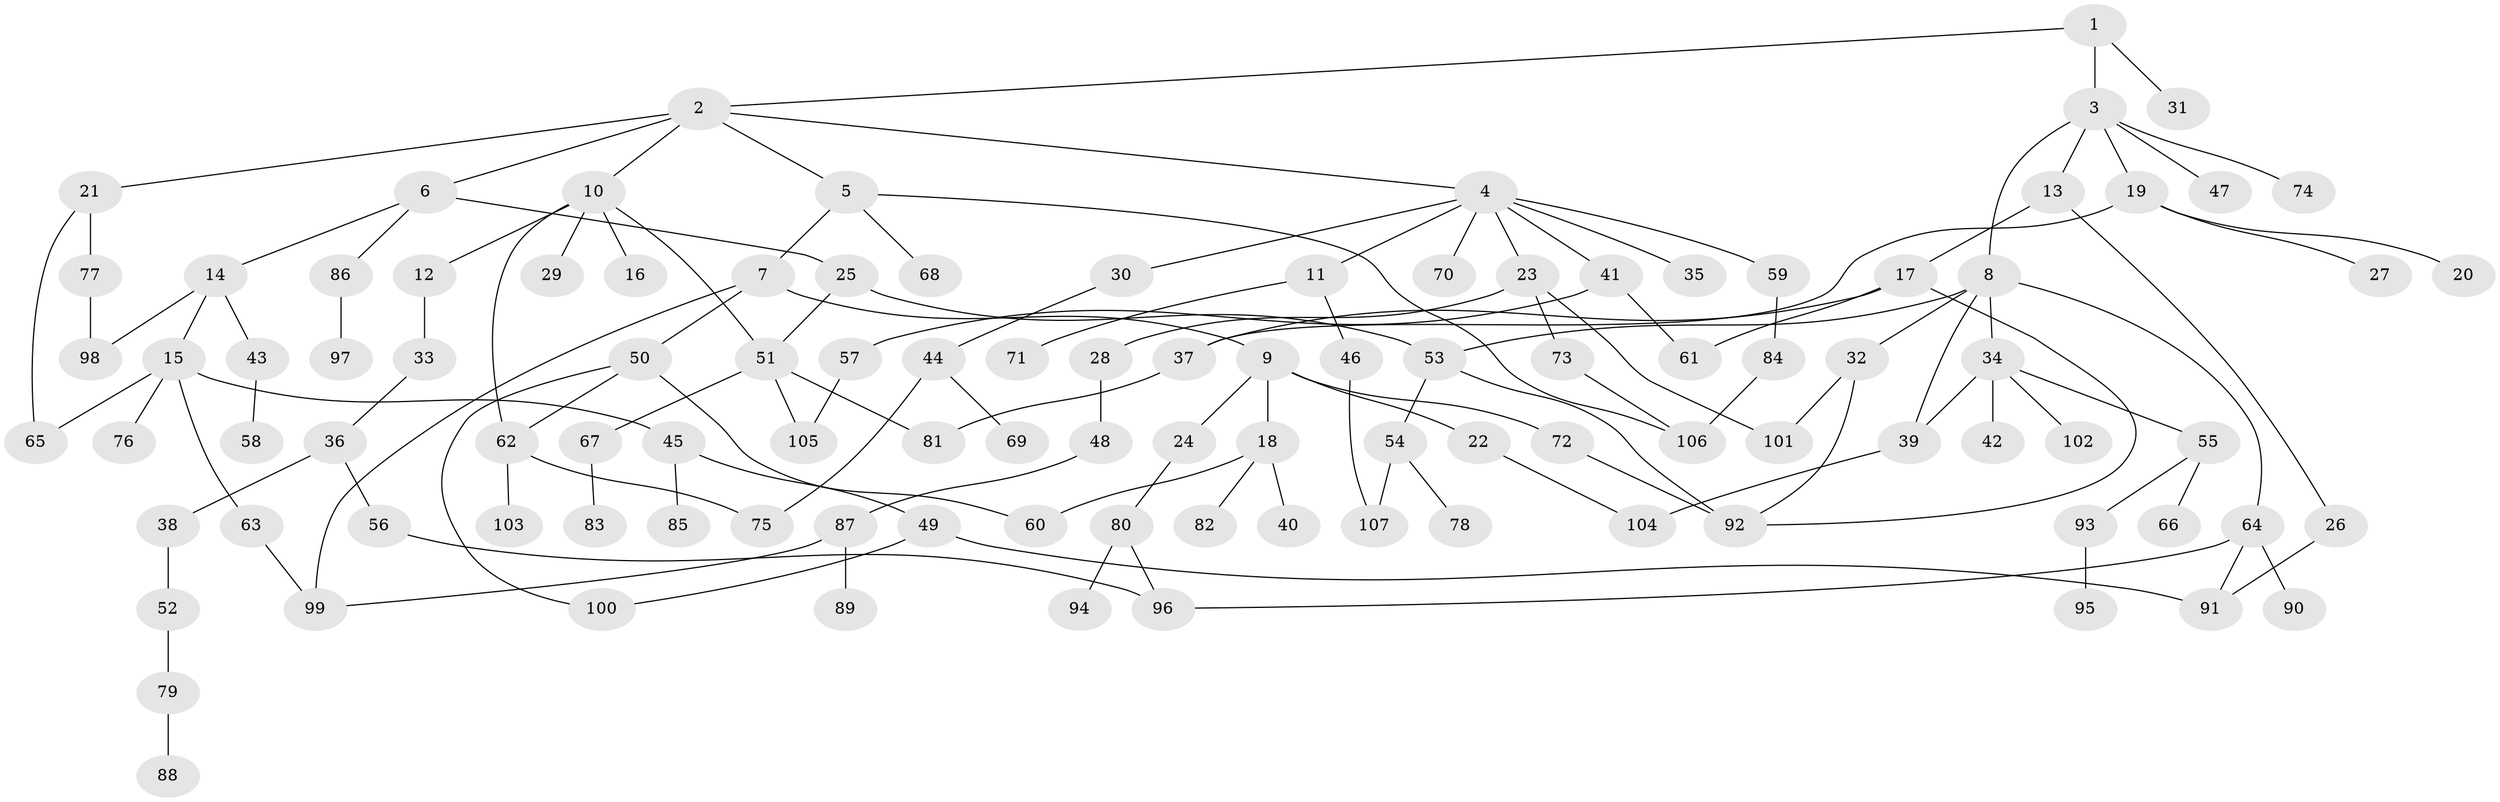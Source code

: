 // coarse degree distribution, {7: 0.05660377358490566, 5: 0.11320754716981132, 11: 0.018867924528301886, 4: 0.03773584905660377, 8: 0.018867924528301886, 2: 0.32075471698113206, 3: 0.11320754716981132, 1: 0.3018867924528302, 6: 0.018867924528301886}
// Generated by graph-tools (version 1.1) at 2025/16/03/04/25 18:16:55]
// undirected, 107 vertices, 133 edges
graph export_dot {
graph [start="1"]
  node [color=gray90,style=filled];
  1;
  2;
  3;
  4;
  5;
  6;
  7;
  8;
  9;
  10;
  11;
  12;
  13;
  14;
  15;
  16;
  17;
  18;
  19;
  20;
  21;
  22;
  23;
  24;
  25;
  26;
  27;
  28;
  29;
  30;
  31;
  32;
  33;
  34;
  35;
  36;
  37;
  38;
  39;
  40;
  41;
  42;
  43;
  44;
  45;
  46;
  47;
  48;
  49;
  50;
  51;
  52;
  53;
  54;
  55;
  56;
  57;
  58;
  59;
  60;
  61;
  62;
  63;
  64;
  65;
  66;
  67;
  68;
  69;
  70;
  71;
  72;
  73;
  74;
  75;
  76;
  77;
  78;
  79;
  80;
  81;
  82;
  83;
  84;
  85;
  86;
  87;
  88;
  89;
  90;
  91;
  92;
  93;
  94;
  95;
  96;
  97;
  98;
  99;
  100;
  101;
  102;
  103;
  104;
  105;
  106;
  107;
  1 -- 2;
  1 -- 3;
  1 -- 31;
  2 -- 4;
  2 -- 5;
  2 -- 6;
  2 -- 10;
  2 -- 21;
  3 -- 8;
  3 -- 13;
  3 -- 19;
  3 -- 47;
  3 -- 74;
  4 -- 11;
  4 -- 23;
  4 -- 30;
  4 -- 35;
  4 -- 41;
  4 -- 59;
  4 -- 70;
  5 -- 7;
  5 -- 68;
  5 -- 106;
  6 -- 14;
  6 -- 25;
  6 -- 86;
  7 -- 9;
  7 -- 50;
  7 -- 99;
  8 -- 32;
  8 -- 34;
  8 -- 39;
  8 -- 53;
  8 -- 64;
  9 -- 18;
  9 -- 22;
  9 -- 24;
  9 -- 72;
  10 -- 12;
  10 -- 16;
  10 -- 29;
  10 -- 62;
  10 -- 51;
  11 -- 46;
  11 -- 71;
  12 -- 33;
  13 -- 17;
  13 -- 26;
  14 -- 15;
  14 -- 43;
  14 -- 98;
  15 -- 45;
  15 -- 63;
  15 -- 76;
  15 -- 65;
  17 -- 37;
  17 -- 92;
  17 -- 61;
  18 -- 40;
  18 -- 82;
  18 -- 60;
  19 -- 20;
  19 -- 27;
  19 -- 37;
  21 -- 65;
  21 -- 77;
  22 -- 104;
  23 -- 28;
  23 -- 73;
  23 -- 101;
  24 -- 80;
  25 -- 51;
  25 -- 53;
  26 -- 91;
  28 -- 48;
  30 -- 44;
  32 -- 101;
  32 -- 92;
  33 -- 36;
  34 -- 42;
  34 -- 55;
  34 -- 102;
  34 -- 39;
  36 -- 38;
  36 -- 56;
  37 -- 81;
  38 -- 52;
  39 -- 104;
  41 -- 57;
  41 -- 61;
  43 -- 58;
  44 -- 69;
  44 -- 75;
  45 -- 49;
  45 -- 85;
  46 -- 107;
  48 -- 87;
  49 -- 100;
  49 -- 91;
  50 -- 60;
  50 -- 62;
  50 -- 100;
  51 -- 67;
  51 -- 81;
  51 -- 105;
  52 -- 79;
  53 -- 54;
  53 -- 92;
  54 -- 78;
  54 -- 107;
  55 -- 66;
  55 -- 93;
  56 -- 96;
  57 -- 105;
  59 -- 84;
  62 -- 103;
  62 -- 75;
  63 -- 99;
  64 -- 90;
  64 -- 91;
  64 -- 96;
  67 -- 83;
  72 -- 92;
  73 -- 106;
  77 -- 98;
  79 -- 88;
  80 -- 94;
  80 -- 96;
  84 -- 106;
  86 -- 97;
  87 -- 89;
  87 -- 99;
  93 -- 95;
}
